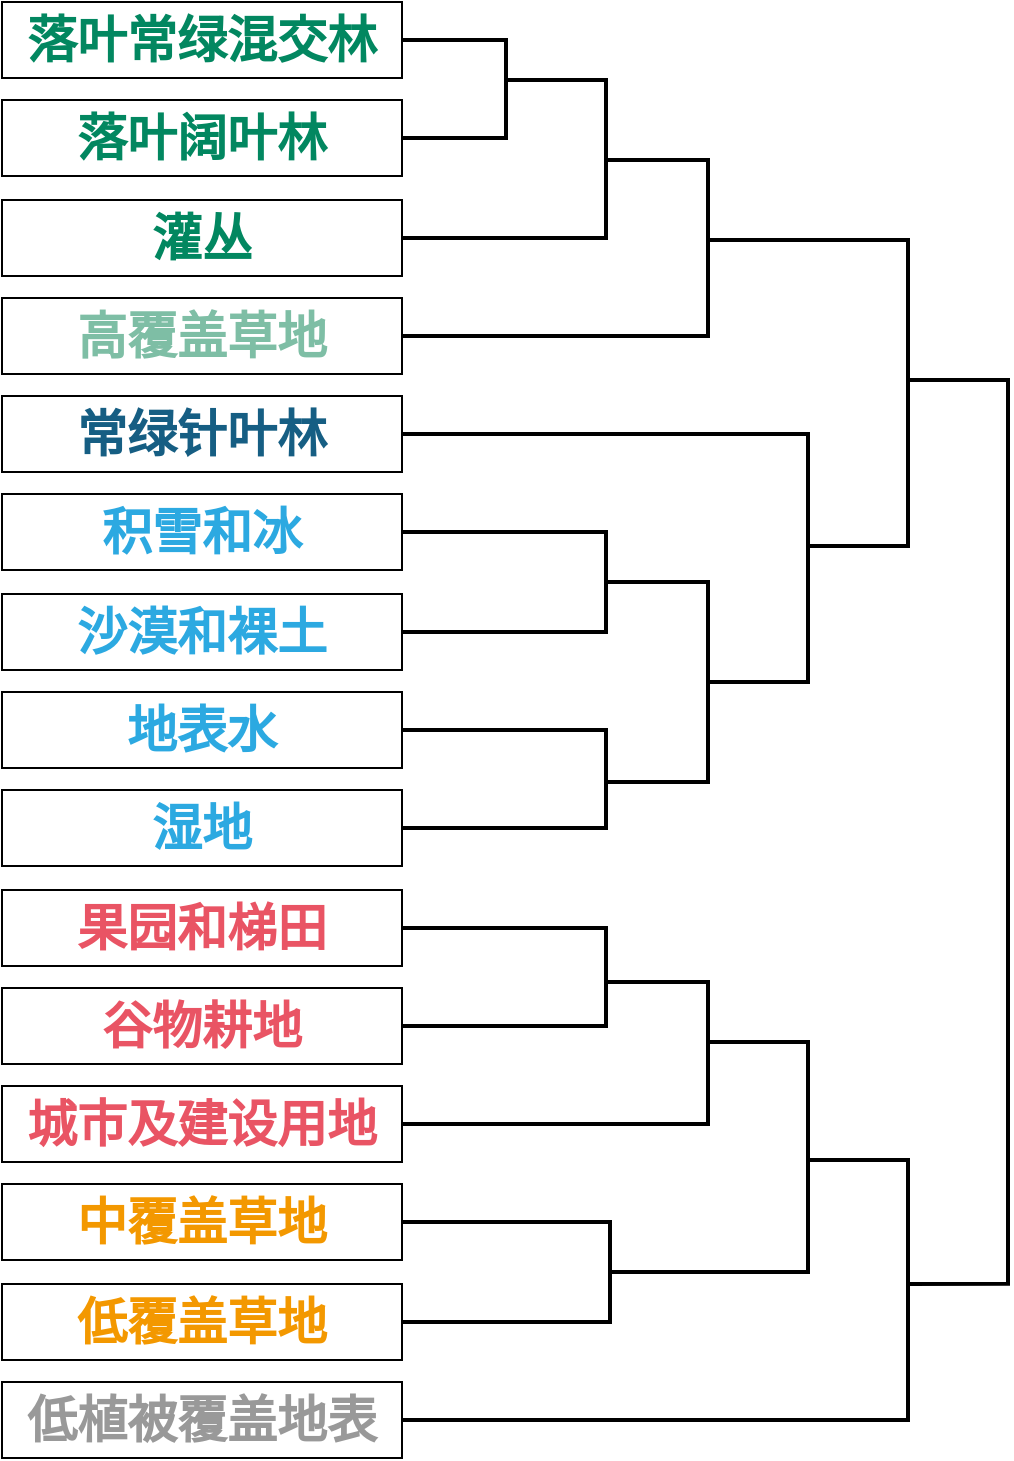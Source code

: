 <mxfile version="13.8.5" type="github">
  <diagram id="9qYuZbIuOuyvhr_rDu7I" name="第 1 页">
    <mxGraphModel dx="1673" dy="934" grid="1" gridSize="10" guides="1" tooltips="1" connect="1" arrows="1" fold="1" page="1" pageScale="1" pageWidth="1169" pageHeight="827" math="0" shadow="0">
      <root>
        <mxCell id="0" />
        <mxCell id="1" parent="0" />
        <mxCell id="a5EtpKqR1Ngd7XkOR4_C-20" style="edgeStyle=orthogonalEdgeStyle;rounded=0;orthogonalLoop=1;jettySize=auto;html=1;exitX=1;exitY=0.5;exitDx=0;exitDy=0;entryX=1;entryY=0.5;entryDx=0;entryDy=0;fontFamily=仿宋;fontSource=https%3A%2F%2Ffonts.googleapis.com%2Fcss%3Ffamily%3D%25E4%25BB%25BF%25E5%25AE%258B;fontSize=25;fontColor=#028760;strokeWidth=2;startArrow=none;startFill=0;endArrow=none;endFill=0;" edge="1" parent="1" source="a5EtpKqR1Ngd7XkOR4_C-1" target="a5EtpKqR1Ngd7XkOR4_C-4">
          <mxGeometry relative="1" as="geometry">
            <Array as="points">
              <mxPoint x="319" y="60" />
              <mxPoint x="319" y="109" />
            </Array>
          </mxGeometry>
        </mxCell>
        <mxCell id="a5EtpKqR1Ngd7XkOR4_C-1" value="&lt;div style=&quot;background-color: rgb(255, 255, 255); font-size: 25px; line-height: 20px;&quot;&gt;&lt;span style=&quot;font-size: 25px;&quot;&gt;落叶常绿混交林&lt;/span&gt;&lt;/div&gt;" style="rounded=0;whiteSpace=wrap;html=1;fillColor=none;fontFamily=仿宋;fontSource=https%3A%2F%2Ffonts.googleapis.com%2Fcss%3Ffamily%3D%25E4%25BB%25BF%25E5%25AE%258B;fontStyle=1;fontSize=25;fontColor=#028760;spacing=2;glass=0;shadow=0;" vertex="1" parent="1">
          <mxGeometry x="67" y="41" width="200" height="38" as="geometry" />
        </mxCell>
        <mxCell id="a5EtpKqR1Ngd7XkOR4_C-4" value="&lt;div style=&quot;background-color: rgb(255 , 255 , 255) ; line-height: 20px&quot;&gt;落叶阔叶林&lt;br&gt;&lt;/div&gt;" style="rounded=0;whiteSpace=wrap;html=1;fillColor=none;fontFamily=仿宋;fontSource=https%3A%2F%2Ffonts.googleapis.com%2Fcss%3Ffamily%3D%25E4%25BB%25BF%25E5%25AE%258B;fontStyle=1;fontSize=25;fontColor=#028760;spacing=2;glass=0;shadow=0;" vertex="1" parent="1">
          <mxGeometry x="67" y="90" width="200" height="38" as="geometry" />
        </mxCell>
        <mxCell id="a5EtpKqR1Ngd7XkOR4_C-35" style="edgeStyle=orthogonalEdgeStyle;rounded=0;orthogonalLoop=1;jettySize=auto;html=1;exitX=1;exitY=0.5;exitDx=0;exitDy=0;startArrow=none;startFill=0;endArrow=none;endFill=0;strokeWidth=2;fontFamily=仿宋;fontSource=https%3A%2F%2Ffonts.googleapis.com%2Fcss%3Ffamily%3D%25E4%25BB%25BF%25E5%25AE%258B;fontSize=25;fontColor=#028760;" edge="1" parent="1" source="a5EtpKqR1Ngd7XkOR4_C-5">
          <mxGeometry relative="1" as="geometry">
            <mxPoint x="319" y="80" as="targetPoint" />
            <Array as="points">
              <mxPoint x="369" y="159" />
              <mxPoint x="369" y="80" />
            </Array>
          </mxGeometry>
        </mxCell>
        <mxCell id="a5EtpKqR1Ngd7XkOR4_C-5" value="&lt;div style=&quot;background-color: rgb(255 , 255 , 255) ; line-height: 20px&quot;&gt;灌丛&lt;br&gt;&lt;/div&gt;" style="rounded=0;whiteSpace=wrap;html=1;fillColor=none;fontFamily=仿宋;fontSource=https%3A%2F%2Ffonts.googleapis.com%2Fcss%3Ffamily%3D%25E4%25BB%25BF%25E5%25AE%258B;fontStyle=1;fontSize=25;fontColor=#028760;spacing=2;glass=0;shadow=0;" vertex="1" parent="1">
          <mxGeometry x="67" y="140" width="200" height="38" as="geometry" />
        </mxCell>
        <mxCell id="a5EtpKqR1Ngd7XkOR4_C-22" style="edgeStyle=orthogonalEdgeStyle;rounded=0;orthogonalLoop=1;jettySize=auto;html=1;exitX=1;exitY=0.5;exitDx=0;exitDy=0;startArrow=none;startFill=0;endArrow=none;endFill=0;strokeWidth=2;fontFamily=仿宋;fontSource=https%3A%2F%2Ffonts.googleapis.com%2Fcss%3Ffamily%3D%25E4%25BB%25BF%25E5%25AE%258B;fontSize=25;fontColor=#028760;" edge="1" parent="1" source="a5EtpKqR1Ngd7XkOR4_C-7">
          <mxGeometry relative="1" as="geometry">
            <mxPoint x="370" y="120" as="targetPoint" />
            <Array as="points">
              <mxPoint x="420" y="208" />
              <mxPoint x="420" y="120" />
              <mxPoint x="370" y="120" />
            </Array>
          </mxGeometry>
        </mxCell>
        <mxCell id="a5EtpKqR1Ngd7XkOR4_C-7" value="&lt;div style=&quot;background-color: rgb(255 , 255 , 255) ; line-height: 20px&quot;&gt;&lt;font color=&quot;#7ebea5&quot;&gt;高覆盖草地&lt;/font&gt;&lt;br&gt;&lt;/div&gt;" style="rounded=0;whiteSpace=wrap;html=1;fillColor=none;fontFamily=仿宋;fontSource=https%3A%2F%2Ffonts.googleapis.com%2Fcss%3Ffamily%3D%25E4%25BB%25BF%25E5%25AE%258B;fontStyle=1;fontSize=25;fontColor=#028760;spacing=2;glass=0;shadow=0;" vertex="1" parent="1">
          <mxGeometry x="67" y="189" width="200" height="38" as="geometry" />
        </mxCell>
        <mxCell id="a5EtpKqR1Ngd7XkOR4_C-26" style="edgeStyle=orthogonalEdgeStyle;rounded=0;orthogonalLoop=1;jettySize=auto;html=1;exitX=1;exitY=0.5;exitDx=0;exitDy=0;startArrow=none;startFill=0;endArrow=none;endFill=0;strokeWidth=2;fontFamily=仿宋;fontSource=https%3A%2F%2Ffonts.googleapis.com%2Fcss%3Ffamily%3D%25E4%25BB%25BF%25E5%25AE%258B;fontSize=25;fontColor=#028760;" edge="1" parent="1" source="a5EtpKqR1Ngd7XkOR4_C-8">
          <mxGeometry relative="1" as="geometry">
            <mxPoint x="420" y="381" as="targetPoint" />
            <Array as="points">
              <mxPoint x="470" y="257" />
              <mxPoint x="470" y="381" />
            </Array>
          </mxGeometry>
        </mxCell>
        <mxCell id="a5EtpKqR1Ngd7XkOR4_C-8" value="&lt;div style=&quot;background-color: rgb(255 , 255 , 255) ; line-height: 20px&quot;&gt;&lt;font color=&quot;#165e83&quot;&gt;常绿针叶林&lt;/font&gt;&lt;br&gt;&lt;/div&gt;" style="rounded=0;whiteSpace=wrap;html=1;fillColor=none;fontFamily=仿宋;fontSource=https%3A%2F%2Ffonts.googleapis.com%2Fcss%3Ffamily%3D%25E4%25BB%25BF%25E5%25AE%258B;fontStyle=1;fontSize=25;fontColor=#028760;spacing=2;glass=0;shadow=0;" vertex="1" parent="1">
          <mxGeometry x="67" y="238" width="200" height="38" as="geometry" />
        </mxCell>
        <mxCell id="a5EtpKqR1Ngd7XkOR4_C-9" value="&lt;div style=&quot;background-color: rgb(255 , 255 , 255) ; line-height: 20px&quot;&gt;&lt;font color=&quot;#2ca9e1&quot;&gt;湿地&lt;/font&gt;&lt;br&gt;&lt;/div&gt;" style="rounded=0;whiteSpace=wrap;html=1;fillColor=none;fontFamily=仿宋;fontSource=https%3A%2F%2Ffonts.googleapis.com%2Fcss%3Ffamily%3D%25E4%25BB%25BF%25E5%25AE%258B;fontStyle=1;fontSize=25;fontColor=#028760;spacing=2;glass=0;shadow=0;" vertex="1" parent="1">
          <mxGeometry x="67" y="435" width="200" height="38" as="geometry" />
        </mxCell>
        <mxCell id="a5EtpKqR1Ngd7XkOR4_C-23" style="edgeStyle=orthogonalEdgeStyle;rounded=0;orthogonalLoop=1;jettySize=auto;html=1;exitX=1;exitY=0.5;exitDx=0;exitDy=0;entryX=1;entryY=0.5;entryDx=0;entryDy=0;startArrow=none;startFill=0;endArrow=none;endFill=0;strokeWidth=2;fontFamily=仿宋;fontSource=https%3A%2F%2Ffonts.googleapis.com%2Fcss%3Ffamily%3D%25E4%25BB%25BF%25E5%25AE%258B;fontSize=25;fontColor=#028760;" edge="1" parent="1" source="a5EtpKqR1Ngd7XkOR4_C-10" target="a5EtpKqR1Ngd7XkOR4_C-11">
          <mxGeometry relative="1" as="geometry">
            <Array as="points">
              <mxPoint x="369" y="306" />
              <mxPoint x="369" y="356" />
            </Array>
          </mxGeometry>
        </mxCell>
        <mxCell id="a5EtpKqR1Ngd7XkOR4_C-10" value="&lt;div style=&quot;background-color: rgb(255 , 255 , 255) ; line-height: 20px&quot;&gt;&lt;font color=&quot;#2ca9e1&quot;&gt;积雪和冰&lt;/font&gt;&lt;br&gt;&lt;/div&gt;" style="rounded=0;whiteSpace=wrap;html=1;fillColor=none;fontFamily=仿宋;fontSource=https%3A%2F%2Ffonts.googleapis.com%2Fcss%3Ffamily%3D%25E4%25BB%25BF%25E5%25AE%258B;fontStyle=1;fontSize=25;fontColor=#028760;spacing=2;glass=0;shadow=0;" vertex="1" parent="1">
          <mxGeometry x="67" y="287" width="200" height="38" as="geometry" />
        </mxCell>
        <mxCell id="a5EtpKqR1Ngd7XkOR4_C-11" value="&lt;div style=&quot;background-color: rgb(255 , 255 , 255) ; line-height: 20px&quot;&gt;&lt;font color=&quot;#2ca9e1&quot;&gt;沙漠和裸土&lt;/font&gt;&lt;br&gt;&lt;/div&gt;" style="rounded=0;whiteSpace=wrap;html=1;fillColor=none;fontFamily=仿宋;fontSource=https%3A%2F%2Ffonts.googleapis.com%2Fcss%3Ffamily%3D%25E4%25BB%25BF%25E5%25AE%258B;fontStyle=1;fontSize=25;fontColor=#028760;spacing=2;glass=0;shadow=0;" vertex="1" parent="1">
          <mxGeometry x="67" y="337" width="200" height="38" as="geometry" />
        </mxCell>
        <mxCell id="a5EtpKqR1Ngd7XkOR4_C-24" style="edgeStyle=orthogonalEdgeStyle;rounded=0;orthogonalLoop=1;jettySize=auto;html=1;exitX=1;exitY=0.5;exitDx=0;exitDy=0;entryX=1;entryY=0.5;entryDx=0;entryDy=0;startArrow=none;startFill=0;endArrow=none;endFill=0;strokeWidth=2;fontFamily=仿宋;fontSource=https%3A%2F%2Ffonts.googleapis.com%2Fcss%3Ffamily%3D%25E4%25BB%25BF%25E5%25AE%258B;fontSize=25;fontColor=#028760;" edge="1" parent="1" source="a5EtpKqR1Ngd7XkOR4_C-12" target="a5EtpKqR1Ngd7XkOR4_C-9">
          <mxGeometry relative="1" as="geometry">
            <Array as="points">
              <mxPoint x="369" y="405" />
              <mxPoint x="369" y="454" />
            </Array>
          </mxGeometry>
        </mxCell>
        <mxCell id="a5EtpKqR1Ngd7XkOR4_C-12" value="&lt;div style=&quot;background-color: rgb(255 , 255 , 255) ; line-height: 20px&quot;&gt;&lt;font color=&quot;#2ca9e1&quot;&gt;地表水&lt;/font&gt;&lt;br&gt;&lt;/div&gt;" style="rounded=0;whiteSpace=wrap;html=1;fillColor=none;fontFamily=仿宋;fontSource=https%3A%2F%2Ffonts.googleapis.com%2Fcss%3Ffamily%3D%25E4%25BB%25BF%25E5%25AE%258B;fontStyle=1;fontSize=25;fontColor=#028760;spacing=2;glass=0;shadow=0;" vertex="1" parent="1">
          <mxGeometry x="67" y="386" width="200" height="38" as="geometry" />
        </mxCell>
        <mxCell id="a5EtpKqR1Ngd7XkOR4_C-27" style="edgeStyle=orthogonalEdgeStyle;rounded=0;orthogonalLoop=1;jettySize=auto;html=1;exitX=1;exitY=0.5;exitDx=0;exitDy=0;entryX=1;entryY=0.5;entryDx=0;entryDy=0;startArrow=none;startFill=0;endArrow=none;endFill=0;strokeWidth=2;fontFamily=仿宋;fontSource=https%3A%2F%2Ffonts.googleapis.com%2Fcss%3Ffamily%3D%25E4%25BB%25BF%25E5%25AE%258B;fontSize=25;fontColor=#028760;" edge="1" parent="1" source="a5EtpKqR1Ngd7XkOR4_C-13" target="a5EtpKqR1Ngd7XkOR4_C-14">
          <mxGeometry relative="1" as="geometry">
            <Array as="points">
              <mxPoint x="369" y="504" />
              <mxPoint x="369" y="553" />
            </Array>
          </mxGeometry>
        </mxCell>
        <mxCell id="a5EtpKqR1Ngd7XkOR4_C-13" value="&lt;div style=&quot;background-color: rgb(255 , 255 , 255) ; line-height: 20px&quot;&gt;&lt;font color=&quot;#e95464&quot;&gt;果园和梯田&lt;/font&gt;&lt;br&gt;&lt;/div&gt;" style="rounded=0;whiteSpace=wrap;html=1;fillColor=none;fontFamily=仿宋;fontSource=https%3A%2F%2Ffonts.googleapis.com%2Fcss%3Ffamily%3D%25E4%25BB%25BF%25E5%25AE%258B;fontStyle=1;fontSize=25;fontColor=#028760;spacing=2;glass=0;shadow=0;" vertex="1" parent="1">
          <mxGeometry x="67" y="485" width="200" height="38" as="geometry" />
        </mxCell>
        <mxCell id="a5EtpKqR1Ngd7XkOR4_C-14" value="&lt;div style=&quot;background-color: rgb(255 , 255 , 255) ; line-height: 20px&quot;&gt;&lt;font color=&quot;#e95464&quot;&gt;谷物耕地&lt;/font&gt;&lt;br&gt;&lt;/div&gt;" style="rounded=0;whiteSpace=wrap;html=1;fillColor=none;fontFamily=仿宋;fontSource=https%3A%2F%2Ffonts.googleapis.com%2Fcss%3Ffamily%3D%25E4%25BB%25BF%25E5%25AE%258B;fontStyle=1;fontSize=25;fontColor=#028760;spacing=2;glass=0;shadow=0;" vertex="1" parent="1">
          <mxGeometry x="67" y="534" width="200" height="38" as="geometry" />
        </mxCell>
        <mxCell id="a5EtpKqR1Ngd7XkOR4_C-28" style="edgeStyle=orthogonalEdgeStyle;rounded=0;orthogonalLoop=1;jettySize=auto;html=1;exitX=1;exitY=0.5;exitDx=0;exitDy=0;startArrow=none;startFill=0;endArrow=none;endFill=0;strokeWidth=2;fontFamily=仿宋;fontSource=https%3A%2F%2Ffonts.googleapis.com%2Fcss%3Ffamily%3D%25E4%25BB%25BF%25E5%25AE%258B;fontSize=25;fontColor=#028760;" edge="1" parent="1" source="a5EtpKqR1Ngd7XkOR4_C-15">
          <mxGeometry relative="1" as="geometry">
            <mxPoint x="370" y="531" as="targetPoint" />
            <Array as="points">
              <mxPoint x="420" y="602" />
              <mxPoint x="420" y="531" />
            </Array>
          </mxGeometry>
        </mxCell>
        <mxCell id="a5EtpKqR1Ngd7XkOR4_C-15" value="&lt;div style=&quot;background-color: rgb(255 , 255 , 255) ; line-height: 20px&quot;&gt;&lt;font color=&quot;#e95464&quot;&gt;城市及建设用地&lt;/font&gt;&lt;br&gt;&lt;/div&gt;" style="rounded=0;whiteSpace=wrap;html=1;fillColor=none;fontFamily=仿宋;fontSource=https%3A%2F%2Ffonts.googleapis.com%2Fcss%3Ffamily%3D%25E4%25BB%25BF%25E5%25AE%258B;fontStyle=1;fontSize=25;fontColor=#028760;spacing=2;glass=0;shadow=0;" vertex="1" parent="1">
          <mxGeometry x="67" y="583" width="200" height="38" as="geometry" />
        </mxCell>
        <mxCell id="a5EtpKqR1Ngd7XkOR4_C-29" style="edgeStyle=orthogonalEdgeStyle;rounded=0;orthogonalLoop=1;jettySize=auto;html=1;exitX=1;exitY=0.5;exitDx=0;exitDy=0;entryX=1;entryY=0.5;entryDx=0;entryDy=0;startArrow=none;startFill=0;endArrow=none;endFill=0;strokeWidth=2;fontFamily=仿宋;fontSource=https%3A%2F%2Ffonts.googleapis.com%2Fcss%3Ffamily%3D%25E4%25BB%25BF%25E5%25AE%258B;fontSize=25;fontColor=#028760;" edge="1" parent="1" source="a5EtpKqR1Ngd7XkOR4_C-17" target="a5EtpKqR1Ngd7XkOR4_C-18">
          <mxGeometry relative="1" as="geometry">
            <Array as="points">
              <mxPoint x="371" y="651" />
              <mxPoint x="371" y="701" />
            </Array>
          </mxGeometry>
        </mxCell>
        <mxCell id="a5EtpKqR1Ngd7XkOR4_C-17" value="&lt;div style=&quot;background-color: rgb(255 , 255 , 255) ; line-height: 20px&quot;&gt;&lt;font color=&quot;#f39800&quot;&gt;中覆盖草地&lt;/font&gt;&lt;br&gt;&lt;/div&gt;" style="rounded=0;whiteSpace=wrap;html=1;fillColor=none;fontFamily=仿宋;fontSource=https%3A%2F%2Ffonts.googleapis.com%2Fcss%3Ffamily%3D%25E4%25BB%25BF%25E5%25AE%258B;fontStyle=1;fontSize=25;fontColor=#028760;spacing=2;glass=0;shadow=0;" vertex="1" parent="1">
          <mxGeometry x="67" y="632" width="200" height="38" as="geometry" />
        </mxCell>
        <mxCell id="a5EtpKqR1Ngd7XkOR4_C-18" value="&lt;div style=&quot;background-color: rgb(255 , 255 , 255) ; line-height: 20px&quot;&gt;&lt;font color=&quot;#f39800&quot;&gt;低覆盖草地&lt;/font&gt;&lt;br&gt;&lt;/div&gt;" style="rounded=0;whiteSpace=wrap;html=1;fillColor=none;fontFamily=仿宋;fontSource=https%3A%2F%2Ffonts.googleapis.com%2Fcss%3Ffamily%3D%25E4%25BB%25BF%25E5%25AE%258B;fontStyle=1;fontSize=25;fontColor=#028760;spacing=2;glass=0;shadow=0;" vertex="1" parent="1">
          <mxGeometry x="67" y="682" width="200" height="38" as="geometry" />
        </mxCell>
        <mxCell id="a5EtpKqR1Ngd7XkOR4_C-31" style="edgeStyle=orthogonalEdgeStyle;rounded=0;orthogonalLoop=1;jettySize=auto;html=1;exitX=1;exitY=0.5;exitDx=0;exitDy=0;startArrow=none;startFill=0;endArrow=none;endFill=0;strokeWidth=2;fontFamily=仿宋;fontSource=https%3A%2F%2Ffonts.googleapis.com%2Fcss%3Ffamily%3D%25E4%25BB%25BF%25E5%25AE%258B;fontSize=25;fontColor=#028760;" edge="1" parent="1" source="a5EtpKqR1Ngd7XkOR4_C-19">
          <mxGeometry relative="1" as="geometry">
            <mxPoint x="470" y="620" as="targetPoint" />
            <Array as="points">
              <mxPoint x="520" y="750" />
              <mxPoint x="520" y="620" />
            </Array>
          </mxGeometry>
        </mxCell>
        <mxCell id="a5EtpKqR1Ngd7XkOR4_C-19" value="&lt;div style=&quot;background-color: rgb(255 , 255 , 255) ; line-height: 20px&quot;&gt;&lt;font color=&quot;#999999&quot;&gt;低植被覆盖地表&lt;/font&gt;&lt;br&gt;&lt;/div&gt;" style="rounded=0;whiteSpace=wrap;html=1;fillColor=none;fontFamily=仿宋;fontSource=https%3A%2F%2Ffonts.googleapis.com%2Fcss%3Ffamily%3D%25E4%25BB%25BF%25E5%25AE%258B;fontStyle=1;fontSize=25;fontColor=#028760;spacing=2;glass=0;shadow=0;" vertex="1" parent="1">
          <mxGeometry x="67" y="731" width="200" height="38" as="geometry" />
        </mxCell>
        <mxCell id="a5EtpKqR1Ngd7XkOR4_C-25" style="edgeStyle=orthogonalEdgeStyle;rounded=0;orthogonalLoop=1;jettySize=auto;html=1;startArrow=none;startFill=0;endArrow=none;endFill=0;strokeWidth=2;fontFamily=仿宋;fontSource=https%3A%2F%2Ffonts.googleapis.com%2Fcss%3Ffamily%3D%25E4%25BB%25BF%25E5%25AE%258B;fontSize=25;fontColor=#028760;" edge="1" parent="1">
          <mxGeometry relative="1" as="geometry">
            <mxPoint x="370" y="331" as="sourcePoint" />
            <mxPoint x="370" y="431" as="targetPoint" />
            <Array as="points">
              <mxPoint x="420" y="331" />
              <mxPoint x="420" y="431" />
            </Array>
          </mxGeometry>
        </mxCell>
        <mxCell id="a5EtpKqR1Ngd7XkOR4_C-30" style="edgeStyle=orthogonalEdgeStyle;rounded=0;orthogonalLoop=1;jettySize=auto;html=1;startArrow=none;startFill=0;endArrow=none;endFill=0;strokeWidth=2;fontFamily=仿宋;fontSource=https%3A%2F%2Ffonts.googleapis.com%2Fcss%3Ffamily%3D%25E4%25BB%25BF%25E5%25AE%258B;fontSize=25;fontColor=#028760;" edge="1" parent="1">
          <mxGeometry relative="1" as="geometry">
            <mxPoint x="420" y="561" as="sourcePoint" />
            <mxPoint x="370" y="676" as="targetPoint" />
            <Array as="points">
              <mxPoint x="470" y="561" />
              <mxPoint x="470" y="676" />
            </Array>
          </mxGeometry>
        </mxCell>
        <mxCell id="a5EtpKqR1Ngd7XkOR4_C-32" style="edgeStyle=orthogonalEdgeStyle;rounded=0;orthogonalLoop=1;jettySize=auto;html=1;startArrow=none;startFill=0;endArrow=none;endFill=0;strokeWidth=2;fontFamily=仿宋;fontSource=https%3A%2F%2Ffonts.googleapis.com%2Fcss%3Ffamily%3D%25E4%25BB%25BF%25E5%25AE%258B;fontSize=25;fontColor=#028760;" edge="1" parent="1">
          <mxGeometry relative="1" as="geometry">
            <mxPoint x="420" y="160" as="sourcePoint" />
            <mxPoint x="470" y="313" as="targetPoint" />
            <Array as="points">
              <mxPoint x="520" y="160" />
              <mxPoint x="520" y="313" />
            </Array>
          </mxGeometry>
        </mxCell>
        <mxCell id="a5EtpKqR1Ngd7XkOR4_C-33" style="edgeStyle=orthogonalEdgeStyle;rounded=0;orthogonalLoop=1;jettySize=auto;html=1;startArrow=none;startFill=0;endArrow=none;endFill=0;strokeWidth=2;fontFamily=仿宋;fontSource=https%3A%2F%2Ffonts.googleapis.com%2Fcss%3Ffamily%3D%25E4%25BB%25BF%25E5%25AE%258B;fontSize=25;fontColor=#028760;" edge="1" parent="1">
          <mxGeometry relative="1" as="geometry">
            <mxPoint x="520" y="230" as="sourcePoint" />
            <mxPoint x="520" y="681.94" as="targetPoint" />
            <Array as="points">
              <mxPoint x="570" y="230" />
              <mxPoint x="570" y="682" />
            </Array>
          </mxGeometry>
        </mxCell>
      </root>
    </mxGraphModel>
  </diagram>
</mxfile>
